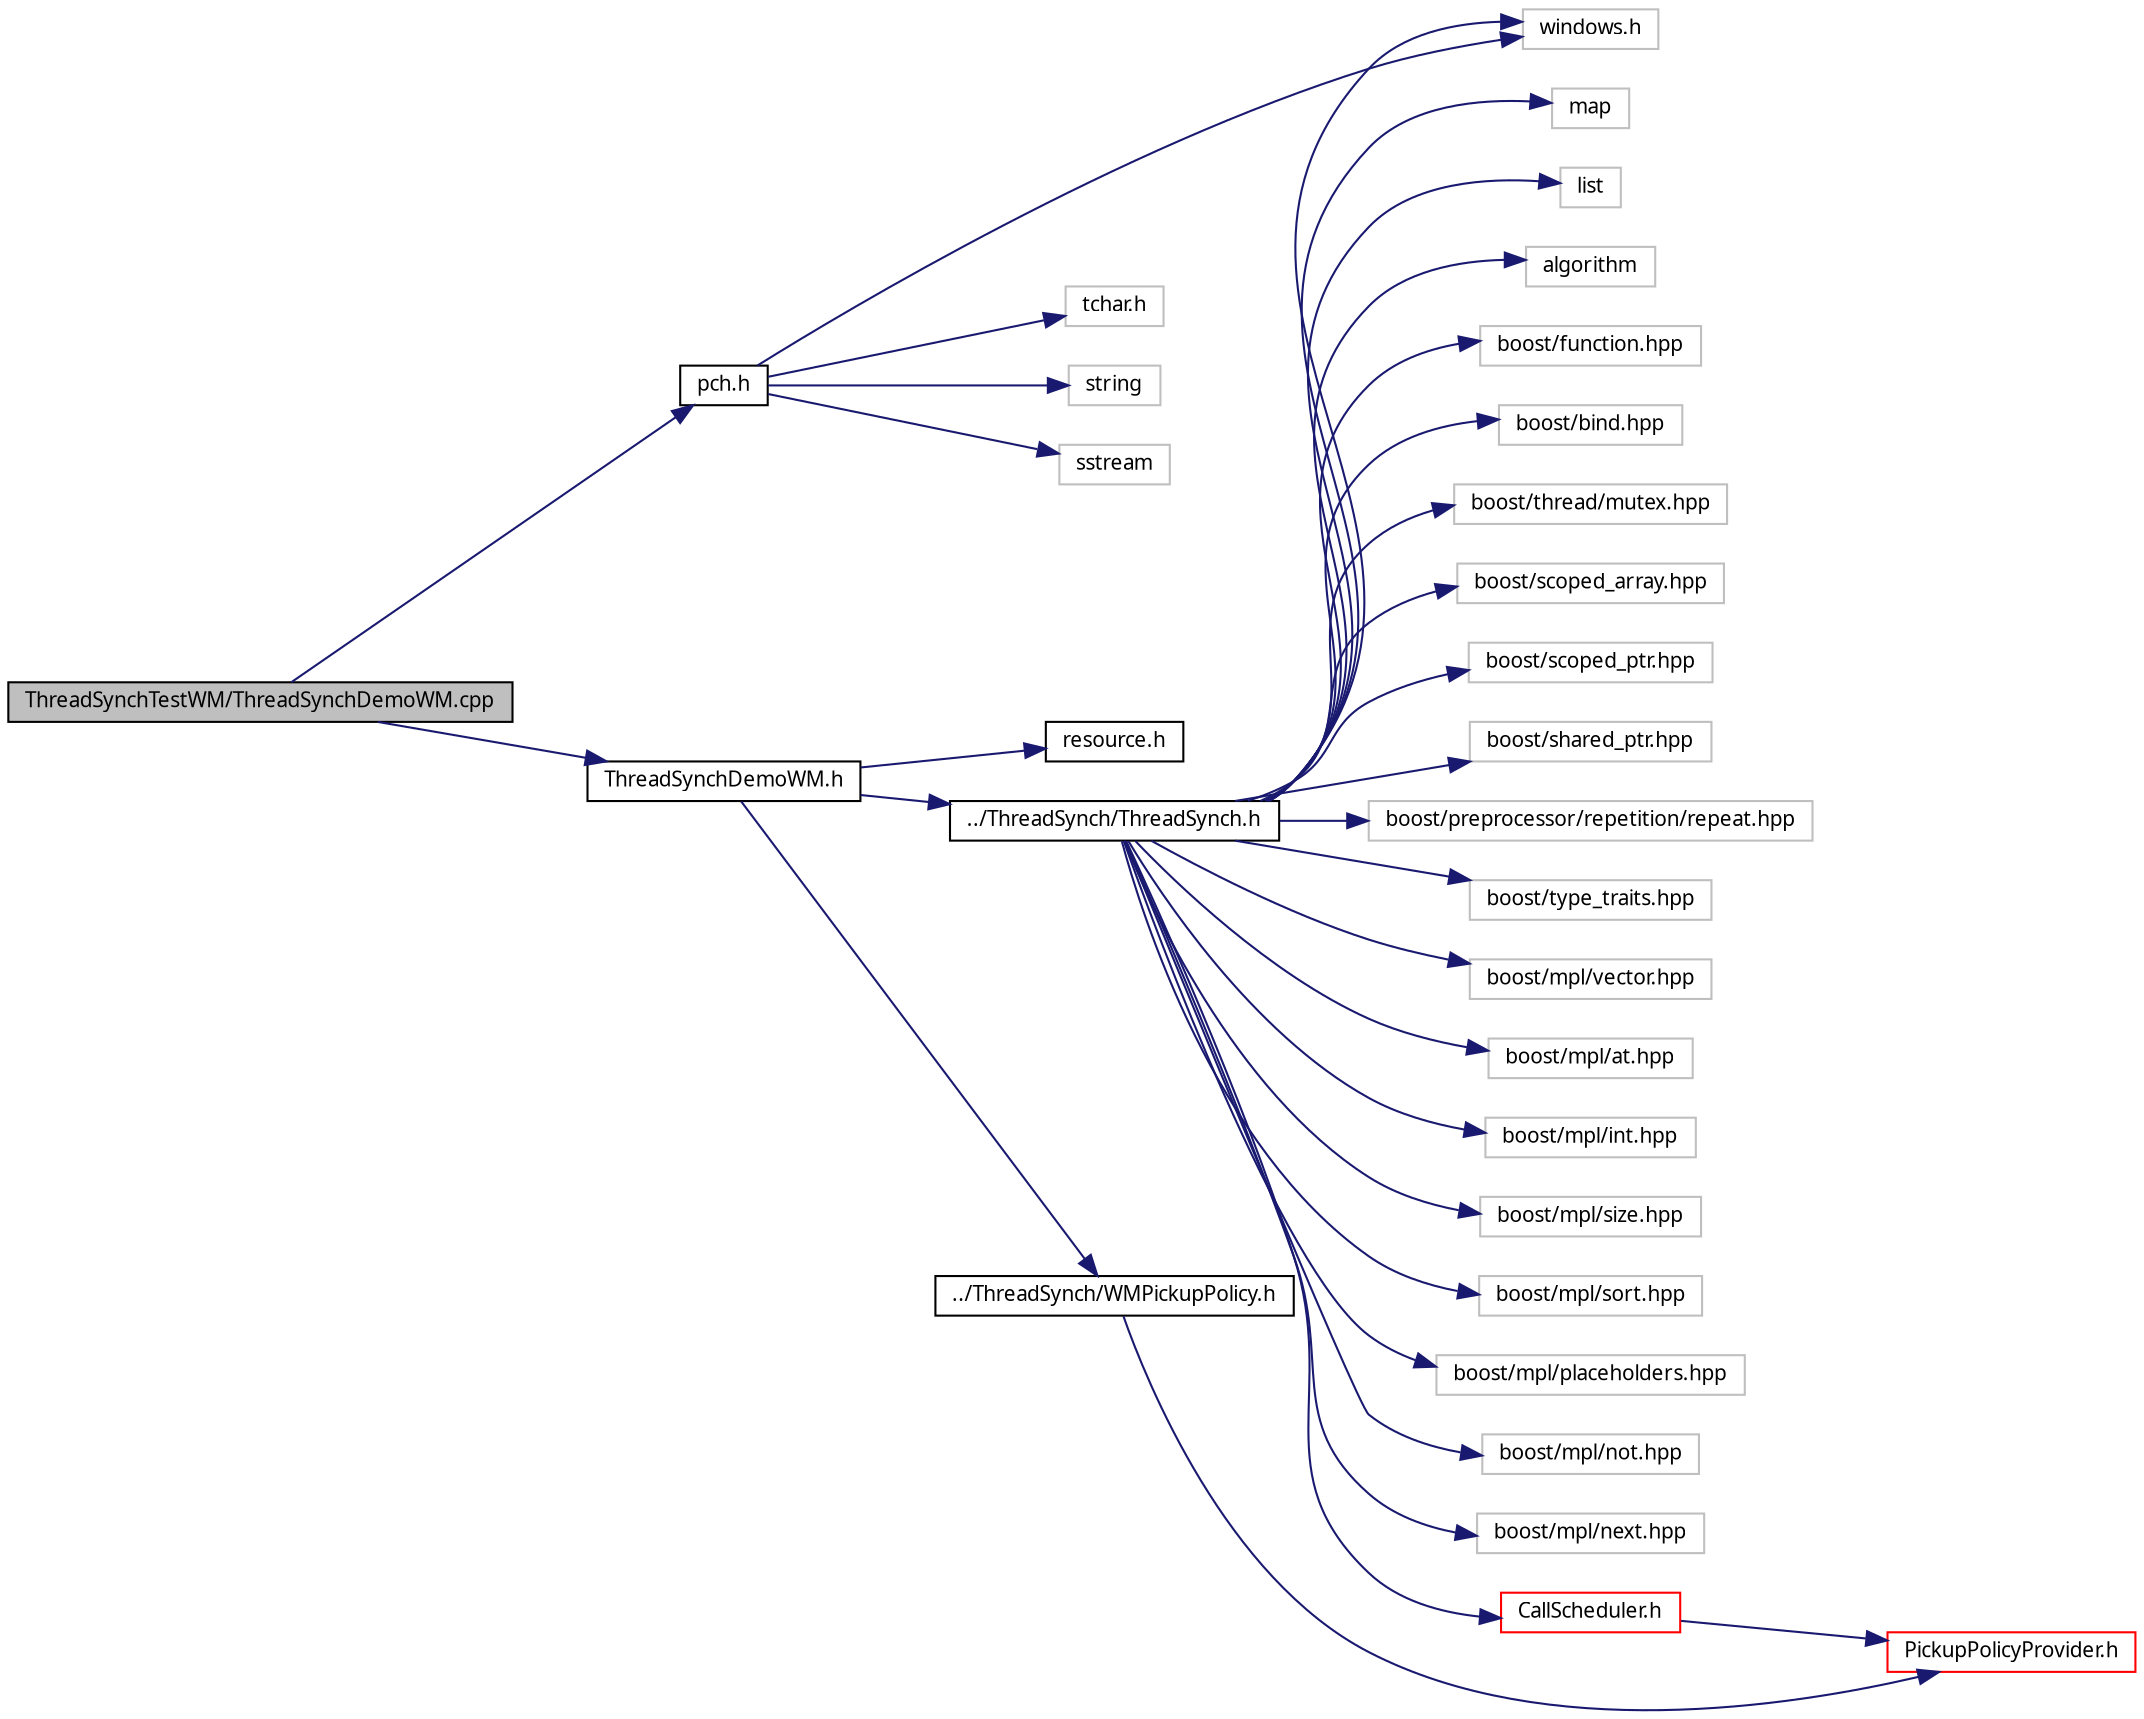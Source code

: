 digraph G
{
  edge [fontname="FreeSans.ttf",fontsize=10,labelfontname="FreeSans.ttf",labelfontsize=10];
  node [fontname="FreeSans.ttf",fontsize=10,shape=record];
  rankdir=LR;
  Node1 [label="ThreadSynchTestWM/ThreadSynchDemoWM.cpp",height=0.2,width=0.4,color="black", fillcolor="grey75", style="filled" fontcolor="black"];
  Node1 -> Node2 [color="midnightblue",fontsize=10,style="solid",fontname="FreeSans.ttf"];
  Node2 [label="pch.h",height=0.2,width=0.4,color="black", fillcolor="white", style="filled",URL="$_m_2pch_8h.html"];
  Node2 -> Node3 [color="midnightblue",fontsize=10,style="solid",fontname="FreeSans.ttf"];
  Node3 [label="windows.h",height=0.2,width=0.4,color="grey75", fillcolor="white", style="filled"];
  Node2 -> Node4 [color="midnightblue",fontsize=10,style="solid",fontname="FreeSans.ttf"];
  Node4 [label="tchar.h",height=0.2,width=0.4,color="grey75", fillcolor="white", style="filled"];
  Node2 -> Node5 [color="midnightblue",fontsize=10,style="solid",fontname="FreeSans.ttf"];
  Node5 [label="string",height=0.2,width=0.4,color="grey75", fillcolor="white", style="filled"];
  Node2 -> Node6 [color="midnightblue",fontsize=10,style="solid",fontname="FreeSans.ttf"];
  Node6 [label="sstream",height=0.2,width=0.4,color="grey75", fillcolor="white", style="filled"];
  Node1 -> Node7 [color="midnightblue",fontsize=10,style="solid",fontname="FreeSans.ttf"];
  Node7 [label="ThreadSynchDemoWM.h",height=0.2,width=0.4,color="black", fillcolor="white", style="filled",URL="$_thread_synch_demo_w_m_8h.html"];
  Node7 -> Node8 [color="midnightblue",fontsize=10,style="solid",fontname="FreeSans.ttf"];
  Node8 [label="resource.h",height=0.2,width=0.4,color="black", fillcolor="white", style="filled",URL="$resource_8h.html"];
  Node7 -> Node9 [color="midnightblue",fontsize=10,style="solid",fontname="FreeSans.ttf"];
  Node9 [label="../ThreadSynch/ThreadSynch.h",height=0.2,width=0.4,color="black", fillcolor="white", style="filled",URL="$_thread_synch_8h.html"];
  Node9 -> Node3 [color="midnightblue",fontsize=10,style="solid",fontname="FreeSans.ttf"];
  Node9 -> Node10 [color="midnightblue",fontsize=10,style="solid",fontname="FreeSans.ttf"];
  Node10 [label="map",height=0.2,width=0.4,color="grey75", fillcolor="white", style="filled"];
  Node9 -> Node11 [color="midnightblue",fontsize=10,style="solid",fontname="FreeSans.ttf"];
  Node11 [label="list",height=0.2,width=0.4,color="grey75", fillcolor="white", style="filled"];
  Node9 -> Node12 [color="midnightblue",fontsize=10,style="solid",fontname="FreeSans.ttf"];
  Node12 [label="algorithm",height=0.2,width=0.4,color="grey75", fillcolor="white", style="filled"];
  Node9 -> Node13 [color="midnightblue",fontsize=10,style="solid",fontname="FreeSans.ttf"];
  Node13 [label="boost/function.hpp",height=0.2,width=0.4,color="grey75", fillcolor="white", style="filled"];
  Node9 -> Node14 [color="midnightblue",fontsize=10,style="solid",fontname="FreeSans.ttf"];
  Node14 [label="boost/bind.hpp",height=0.2,width=0.4,color="grey75", fillcolor="white", style="filled"];
  Node9 -> Node15 [color="midnightblue",fontsize=10,style="solid",fontname="FreeSans.ttf"];
  Node15 [label="boost/thread/mutex.hpp",height=0.2,width=0.4,color="grey75", fillcolor="white", style="filled"];
  Node9 -> Node16 [color="midnightblue",fontsize=10,style="solid",fontname="FreeSans.ttf"];
  Node16 [label="boost/scoped_array.hpp",height=0.2,width=0.4,color="grey75", fillcolor="white", style="filled"];
  Node9 -> Node17 [color="midnightblue",fontsize=10,style="solid",fontname="FreeSans.ttf"];
  Node17 [label="boost/scoped_ptr.hpp",height=0.2,width=0.4,color="grey75", fillcolor="white", style="filled"];
  Node9 -> Node18 [color="midnightblue",fontsize=10,style="solid",fontname="FreeSans.ttf"];
  Node18 [label="boost/shared_ptr.hpp",height=0.2,width=0.4,color="grey75", fillcolor="white", style="filled"];
  Node9 -> Node19 [color="midnightblue",fontsize=10,style="solid",fontname="FreeSans.ttf"];
  Node19 [label="boost/preprocessor/repetition/repeat.hpp",height=0.2,width=0.4,color="grey75", fillcolor="white", style="filled"];
  Node9 -> Node20 [color="midnightblue",fontsize=10,style="solid",fontname="FreeSans.ttf"];
  Node20 [label="boost/type_traits.hpp",height=0.2,width=0.4,color="grey75", fillcolor="white", style="filled"];
  Node9 -> Node21 [color="midnightblue",fontsize=10,style="solid",fontname="FreeSans.ttf"];
  Node21 [label="boost/mpl/vector.hpp",height=0.2,width=0.4,color="grey75", fillcolor="white", style="filled"];
  Node9 -> Node22 [color="midnightblue",fontsize=10,style="solid",fontname="FreeSans.ttf"];
  Node22 [label="boost/mpl/at.hpp",height=0.2,width=0.4,color="grey75", fillcolor="white", style="filled"];
  Node9 -> Node23 [color="midnightblue",fontsize=10,style="solid",fontname="FreeSans.ttf"];
  Node23 [label="boost/mpl/int.hpp",height=0.2,width=0.4,color="grey75", fillcolor="white", style="filled"];
  Node9 -> Node24 [color="midnightblue",fontsize=10,style="solid",fontname="FreeSans.ttf"];
  Node24 [label="boost/mpl/size.hpp",height=0.2,width=0.4,color="grey75", fillcolor="white", style="filled"];
  Node9 -> Node25 [color="midnightblue",fontsize=10,style="solid",fontname="FreeSans.ttf"];
  Node25 [label="boost/mpl/sort.hpp",height=0.2,width=0.4,color="grey75", fillcolor="white", style="filled"];
  Node9 -> Node26 [color="midnightblue",fontsize=10,style="solid",fontname="FreeSans.ttf"];
  Node26 [label="boost/mpl/placeholders.hpp",height=0.2,width=0.4,color="grey75", fillcolor="white", style="filled"];
  Node9 -> Node27 [color="midnightblue",fontsize=10,style="solid",fontname="FreeSans.ttf"];
  Node27 [label="boost/mpl/not.hpp",height=0.2,width=0.4,color="grey75", fillcolor="white", style="filled"];
  Node9 -> Node28 [color="midnightblue",fontsize=10,style="solid",fontname="FreeSans.ttf"];
  Node28 [label="boost/mpl/next.hpp",height=0.2,width=0.4,color="grey75", fillcolor="white", style="filled"];
  Node9 -> Node29 [color="midnightblue",fontsize=10,style="solid",fontname="FreeSans.ttf"];
  Node29 [label="CallScheduler.h",height=0.2,width=0.4,color="red", fillcolor="white", style="filled",URL="$_call_scheduler_8h.html"];
  Node29 -> Node30 [color="midnightblue",fontsize=10,style="solid",fontname="FreeSans.ttf"];
  Node30 [label="PickupPolicyProvider.h",height=0.2,width=0.4,color="red", fillcolor="white", style="filled",URL="$_pickup_policy_provider_8h.html"];
  Node7 -> Node31 [color="midnightblue",fontsize=10,style="solid",fontname="FreeSans.ttf"];
  Node31 [label="../ThreadSynch/WMPickupPolicy.h",height=0.2,width=0.4,color="black", fillcolor="white", style="filled",URL="$_w_m_pickup_policy_8h.html"];
  Node31 -> Node30 [color="midnightblue",fontsize=10,style="solid",fontname="FreeSans.ttf"];
}
